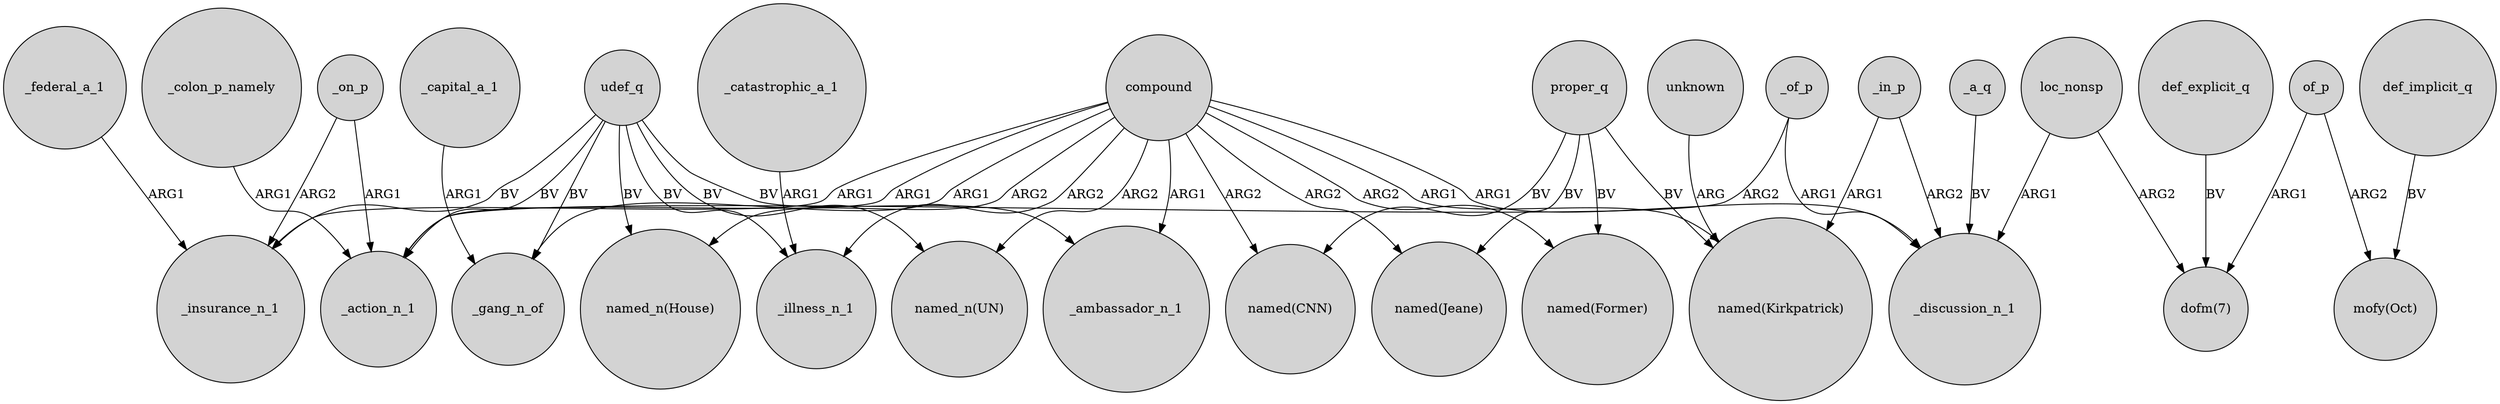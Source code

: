 digraph {
	node [shape=circle style=filled]
	proper_q -> "named(Jeane)" [label=BV]
	udef_q -> "named_n(House)" [label=BV]
	compound -> _insurance_n_1 [label=ARG1]
	def_implicit_q -> "mofy(Oct)" [label=BV]
	compound -> _discussion_n_1 [label=ARG1]
	udef_q -> _ambassador_n_1 [label=BV]
	_a_q -> _discussion_n_1 [label=BV]
	compound -> "named(CNN)" [label=ARG2]
	unknown -> "named(Kirkpatrick)" [label=ARG]
	udef_q -> _insurance_n_1 [label=BV]
	_catastrophic_a_1 -> _illness_n_1 [label=ARG1]
	_federal_a_1 -> _insurance_n_1 [label=ARG1]
	compound -> "named(Former)" [label=ARG2]
	_of_p -> _action_n_1 [label=ARG2]
	proper_q -> "named(Former)" [label=BV]
	of_p -> "mofy(Oct)" [label=ARG2]
	_on_p -> _insurance_n_1 [label=ARG2]
	of_p -> "dofm(7)" [label=ARG1]
	_on_p -> _action_n_1 [label=ARG1]
	compound -> _illness_n_1 [label=ARG2]
	udef_q -> _gang_n_of [label=BV]
	udef_q -> "named_n(UN)" [label=BV]
	compound -> "named(Kirkpatrick)" [label=ARG1]
	_in_p -> "named(Kirkpatrick)" [label=ARG1]
	udef_q -> _illness_n_1 [label=BV]
	_in_p -> _discussion_n_1 [label=ARG2]
	compound -> "named_n(UN)" [label=ARG2]
	loc_nonsp -> "dofm(7)" [label=ARG2]
	loc_nonsp -> _discussion_n_1 [label=ARG1]
	_of_p -> _discussion_n_1 [label=ARG1]
	proper_q -> "named(Kirkpatrick)" [label=BV]
	compound -> _ambassador_n_1 [label=ARG1]
	compound -> "named_n(House)" [label=ARG2]
	compound -> _action_n_1 [label=ARG1]
	_colon_p_namely -> _action_n_1 [label=ARG1]
	compound -> _gang_n_of [label=ARG1]
	udef_q -> _action_n_1 [label=BV]
	_capital_a_1 -> _gang_n_of [label=ARG1]
	def_explicit_q -> "dofm(7)" [label=BV]
	compound -> "named(Jeane)" [label=ARG2]
	proper_q -> "named(CNN)" [label=BV]
}
